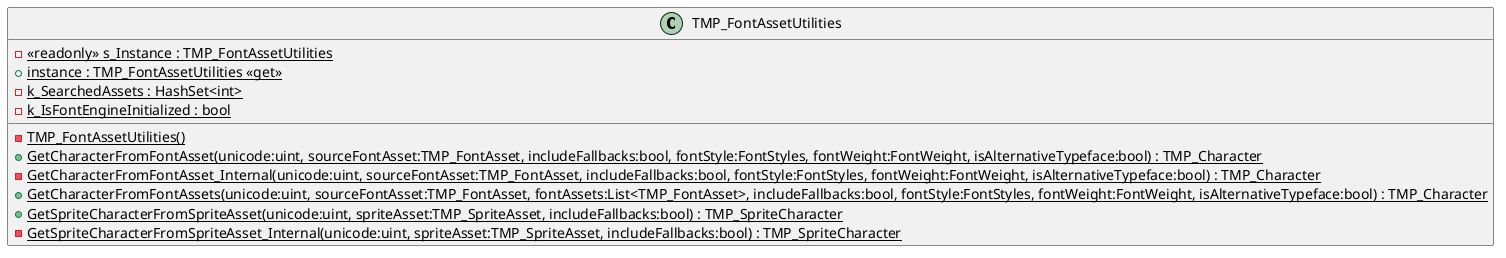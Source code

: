 @startuml
class TMP_FontAssetUtilities {
    - {static} <<readonly>> s_Instance : TMP_FontAssetUtilities
    {static} - TMP_FontAssetUtilities()
    + {static} instance : TMP_FontAssetUtilities <<get>>
    - {static} k_SearchedAssets : HashSet<int>
    + {static} GetCharacterFromFontAsset(unicode:uint, sourceFontAsset:TMP_FontAsset, includeFallbacks:bool, fontStyle:FontStyles, fontWeight:FontWeight, isAlternativeTypeface:bool) : TMP_Character
    - {static} GetCharacterFromFontAsset_Internal(unicode:uint, sourceFontAsset:TMP_FontAsset, includeFallbacks:bool, fontStyle:FontStyles, fontWeight:FontWeight, isAlternativeTypeface:bool) : TMP_Character
    + {static} GetCharacterFromFontAssets(unicode:uint, sourceFontAsset:TMP_FontAsset, fontAssets:List<TMP_FontAsset>, includeFallbacks:bool, fontStyle:FontStyles, fontWeight:FontWeight, isAlternativeTypeface:bool) : TMP_Character
    + {static} GetSpriteCharacterFromSpriteAsset(unicode:uint, spriteAsset:TMP_SpriteAsset, includeFallbacks:bool) : TMP_SpriteCharacter
    {static} - GetSpriteCharacterFromSpriteAsset_Internal(unicode:uint, spriteAsset:TMP_SpriteAsset, includeFallbacks:bool) : TMP_SpriteCharacter
    - {static} k_IsFontEngineInitialized : bool
}
@enduml
